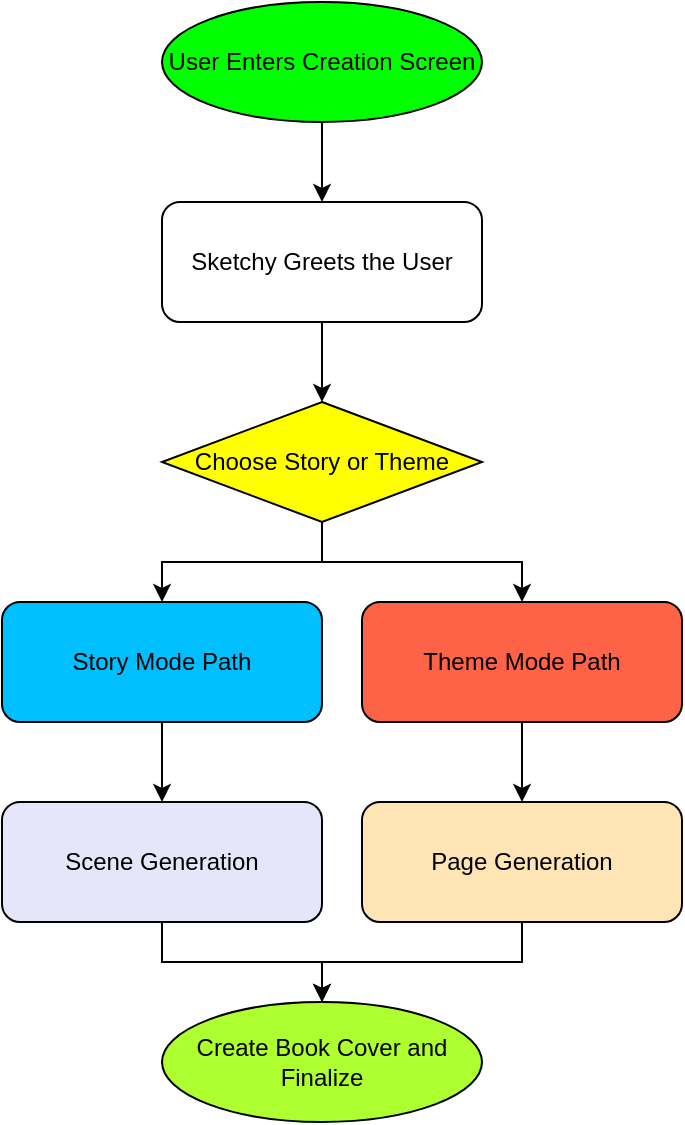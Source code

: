<?xml version="1.0" encoding="UTF-8"?>
<mxfile>
  <diagram name="Coloring Book Creation Workflow">
    <mxGraphModel dx="1020" dy="705" grid="1" gridSize="10" guides="1" tooltips="1" connect="1" arrows="1" fold="1" page="1" pageScale="1" pageWidth="827" pageHeight="1169" math="0" shadow="0">
      <root>
        <mxCell id="0" />
        <mxCell id="1" parent="0" />
        
        <!-- Start Node -->
        <mxCell id="2" value="User Enters Creation Screen" style="ellipse;whiteSpace=wrap;html=1;fillColor=#00FF00;strokeColor=#000000;" vertex="1" parent="1">
          <mxGeometry x="140" y="60" width="160" height="60" as="geometry" />
        </mxCell>
        
        <!-- Greeting Node -->
        <mxCell id="3" value="Sketchy Greets the User" style="rounded=1;whiteSpace=wrap;html=1;fillColor=#FFFFFF;strokeColor=#000000;" vertex="1" parent="1">
          <mxGeometry x="140" y="160" width="160" height="60" as="geometry" />
        </mxCell>
        
        <!-- Decision Node: Story or Theme -->
        <mxCell id="4" value="Choose Story or Theme" style="rhombus;whiteSpace=wrap;html=1;fillColor=#FFFF00;strokeColor=#000000;" vertex="1" parent="1">
          <mxGeometry x="140" y="260" width="160" height="60" as="geometry" />
        </mxCell>

        <!-- Story Mode Node -->
        <mxCell id="5" value="Story Mode Path" style="rounded=1;whiteSpace=wrap;html=1;fillColor=#00BFFF;strokeColor=#000000;" vertex="1" parent="1">
          <mxGeometry x="60" y="360" width="160" height="60" as="geometry" />
        </mxCell>
        
        <!-- Theme Mode Node -->
        <mxCell id="6" value="Theme Mode Path" style="rounded=1;whiteSpace=wrap;html=1;fillColor=#FF6347;strokeColor=#000000;" vertex="1" parent="1">
          <mxGeometry x="240" y="360" width="160" height="60" as="geometry" />
        </mxCell>

        <!-- Scene Generation Node (for Story Mode) -->
        <mxCell id="7" value="Scene Generation" style="rounded=1;whiteSpace=wrap;html=1;fillColor=#E6E6FA;strokeColor=#000000;" vertex="1" parent="1">
          <mxGeometry x="60" y="460" width="160" height="60" as="geometry" />
        </mxCell>

        <!-- Page Generation Node (for Theme Mode) -->
        <mxCell id="8" value="Page Generation" style="rounded=1;whiteSpace=wrap;html=1;fillColor=#FFE4B5;strokeColor=#000000;" vertex="1" parent="1">
          <mxGeometry x="240" y="460" width="160" height="60" as="geometry" />
        </mxCell>

        <!-- Finalization Node -->
        <mxCell id="9" value="Create Book Cover and Finalize" style="ellipse;whiteSpace=wrap;html=1;fillColor=#ADFF2F;strokeColor=#000000;" vertex="1" parent="1">
          <mxGeometry x="140" y="560" width="160" height="60" as="geometry" />
        </mxCell>

        <!-- Connecting Arrows -->
        <mxCell id="10" edge="1" source="2" target="3" style="edgeStyle=orthogonalEdgeStyle;rounded=0;orthogonalLoop=1;" parent="1">
          <mxGeometry relative="1" as="geometry" />
        </mxCell>
        <mxCell id="11" edge="1" source="3" target="4" style="edgeStyle=orthogonalEdgeStyle;rounded=0;orthogonalLoop=1;" parent="1">
          <mxGeometry relative="1" as="geometry" />
        </mxCell>
        <mxCell id="12" edge="1" source="4" target="5" style="edgeStyle=orthogonalEdgeStyle;rounded=0;orthogonalLoop=1;" parent="1">
          <mxGeometry relative="1" as="geometry" />
        </mxCell>
        <mxCell id="13" edge="1" source="4" target="6" style="edgeStyle=orthogonalEdgeStyle;rounded=0;orthogonalLoop=1;" parent="1">
          <mxGeometry relative="1" as="geometry" />
        </mxCell>
        <mxCell id="14" edge="1" source="5" target="7" style="edgeStyle=orthogonalEdgeStyle;rounded=0;orthogonalLoop=1;" parent="1">
          <mxGeometry relative="1" as="geometry" />
        </mxCell>
        <mxCell id="15" edge="1" source="6" target="8" style="edgeStyle=orthogonalEdgeStyle;rounded=0;orthogonalLoop=1;" parent="1">
          <mxGeometry relative="1" as="geometry" />
        </mxCell>
        <mxCell id="16" edge="1" source="7" target="9" style="edgeStyle=orthogonalEdgeStyle;rounded=0;orthogonalLoop=1;" parent="1">
          <mxGeometry relative="1" as="geometry" />
        </mxCell>
        <mxCell id="17" edge="1" source="8" target="9" style="edgeStyle=orthogonalEdgeStyle;rounded=0;orthogonalLoop=1;" parent="1">
          <mxGeometry relative="1" as="geometry" />
        </mxCell>
      </root>
    </mxGraphModel>
  </diagram>
</mxfile>
